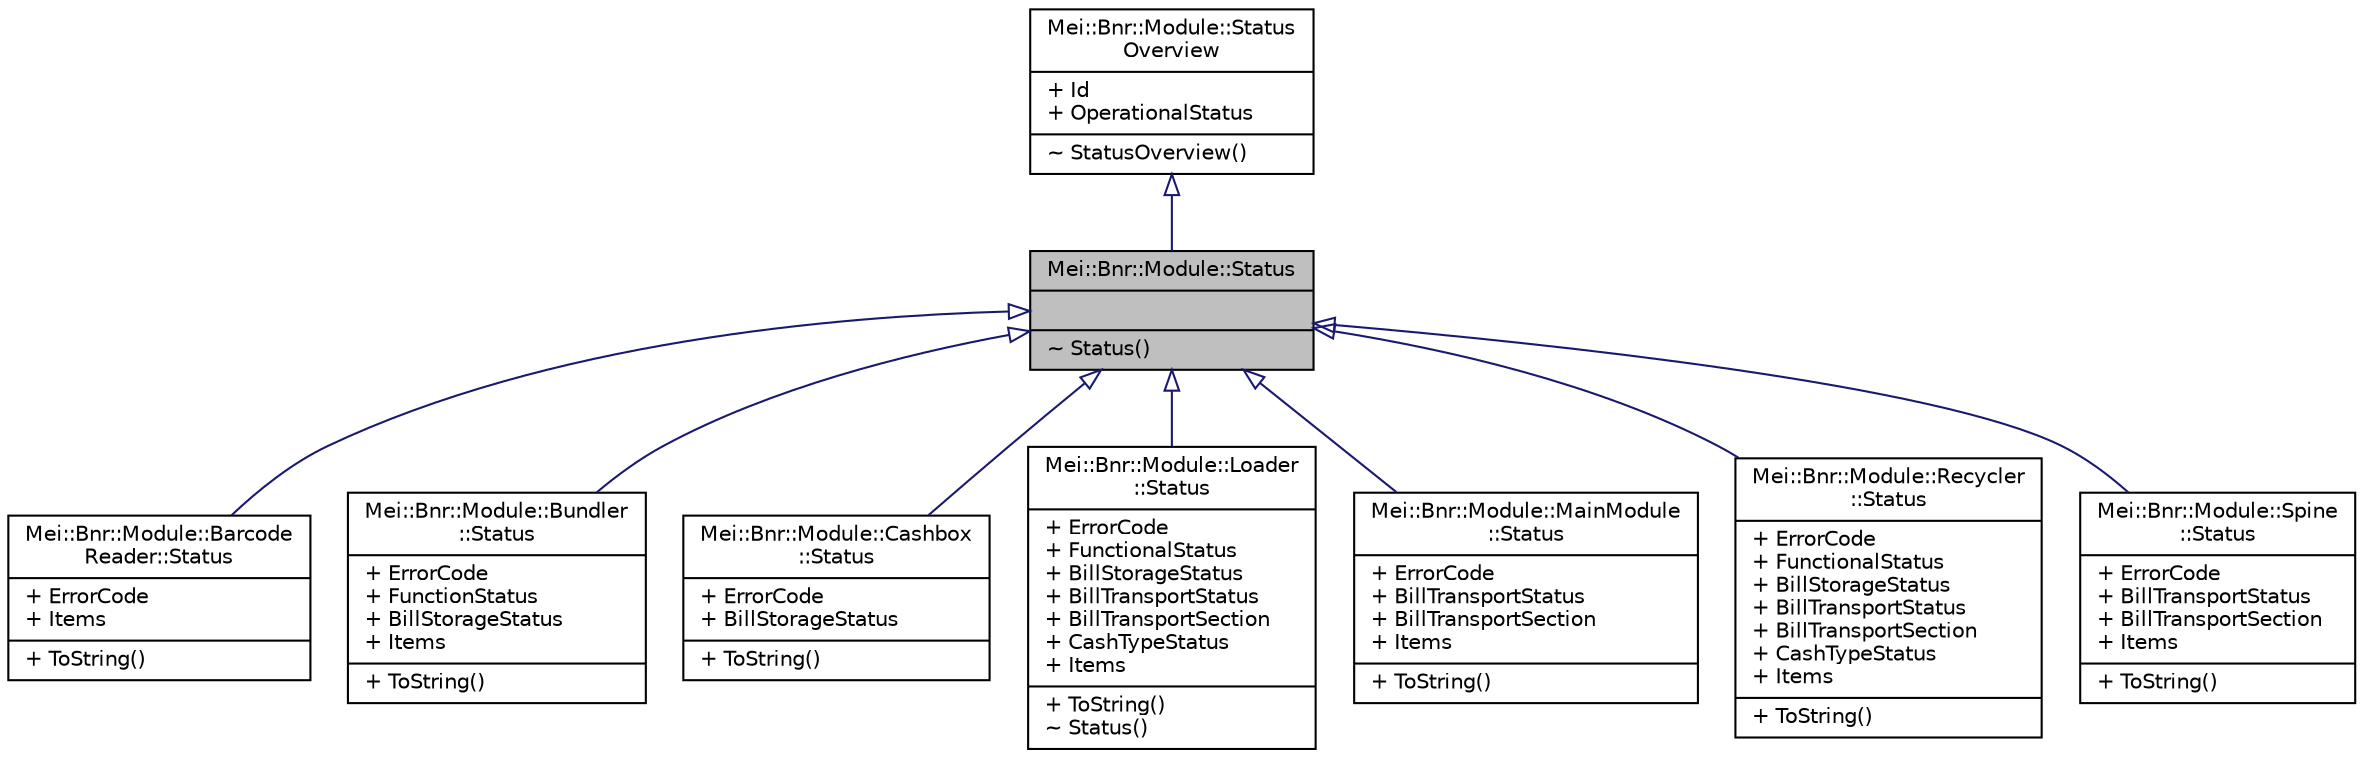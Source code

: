 digraph "Mei::Bnr::Module::Status"
{
  edge [fontname="Helvetica",fontsize="10",labelfontname="Helvetica",labelfontsize="10"];
  node [fontname="Helvetica",fontsize="10",shape=record];
  Node1 [label="{Mei::Bnr::Module::Status\n||~ Status()\l}",height=0.2,width=0.4,color="black", fillcolor="grey75", style="filled", fontcolor="black"];
  Node2 -> Node1 [dir="back",color="midnightblue",fontsize="10",style="solid",arrowtail="onormal",fontname="Helvetica"];
  Node2 [label="{Mei::Bnr::Module::Status\lOverview\n|+ Id\l+ OperationalStatus\l|~ StatusOverview()\l}",height=0.2,width=0.4,color="black", fillcolor="white", style="filled",URL="$a00128.html",tooltip="Module::StatusOverview "];
  Node1 -> Node3 [dir="back",color="midnightblue",fontsize="10",style="solid",arrowtail="onormal",fontname="Helvetica"];
  Node3 [label="{Mei::Bnr::Module::Barcode\lReader::Status\n|+ ErrorCode\l+ Items\l|+ ToString()\l}",height=0.2,width=0.4,color="black", fillcolor="white", style="filled",URL="$a00050.html",tooltip="BarcodeReader::Status "];
  Node1 -> Node4 [dir="back",color="midnightblue",fontsize="10",style="solid",arrowtail="onormal",fontname="Helvetica"];
  Node4 [label="{Mei::Bnr::Module::Bundler\l::Status\n|+ ErrorCode\l+ FunctionStatus\l+ BillStorageStatus\l+ Items\l|+ ToString()\l}",height=0.2,width=0.4,color="black", fillcolor="white", style="filled",URL="$a00056.html",tooltip="Bundler::Status "];
  Node1 -> Node5 [dir="back",color="midnightblue",fontsize="10",style="solid",arrowtail="onormal",fontname="Helvetica"];
  Node5 [label="{Mei::Bnr::Module::Cashbox\l::Status\n|+ ErrorCode\l+ BillStorageStatus\l|+ ToString()\l}",height=0.2,width=0.4,color="black", fillcolor="white", style="filled",URL="$a00062.html",tooltip="Cashbox::Status "];
  Node1 -> Node6 [dir="back",color="midnightblue",fontsize="10",style="solid",arrowtail="onormal",fontname="Helvetica"];
  Node6 [label="{Mei::Bnr::Module::Loader\l::Status\n|+ ErrorCode\l+ FunctionalStatus\l+ BillStorageStatus\l+ BillTransportStatus\l+ BillTransportSection\l+ CashTypeStatus\l+ Items\l|+ ToString()\l~ Status()\l}",height=0.2,width=0.4,color="black", fillcolor="white", style="filled",URL="$a00089.html",tooltip="Loader::Status "];
  Node1 -> Node7 [dir="back",color="midnightblue",fontsize="10",style="solid",arrowtail="onormal",fontname="Helvetica"];
  Node7 [label="{Mei::Bnr::Module::MainModule\l::Status\n|+ ErrorCode\l+ BillTransportStatus\l+ BillTransportSection\l+ Items\l|+ ToString()\l}",height=0.2,width=0.4,color="black", fillcolor="white", style="filled",URL="$a00104.html",tooltip="MainModuleStatus. "];
  Node1 -> Node8 [dir="back",color="midnightblue",fontsize="10",style="solid",arrowtail="onormal",fontname="Helvetica"];
  Node8 [label="{Mei::Bnr::Module::Recycler\l::Status\n|+ ErrorCode\l+ FunctionalStatus\l+ BillStorageStatus\l+ BillTransportStatus\l+ BillTransportSection\l+ CashTypeStatus\l+ Items\l|+ ToString()\l}",height=0.2,width=0.4,color="black", fillcolor="white", style="filled",URL="$a00116.html",tooltip="Recycler::Status "];
  Node1 -> Node9 [dir="back",color="midnightblue",fontsize="10",style="solid",arrowtail="onormal",fontname="Helvetica"];
  Node9 [label="{Mei::Bnr::Module::Spine\l::Status\n|+ ErrorCode\l+ BillTransportStatus\l+ BillTransportSection\l+ Items\l|+ ToString()\l}",height=0.2,width=0.4,color="black", fillcolor="white", style="filled",URL="$a00124.html",tooltip="Spine::Status "];
}
